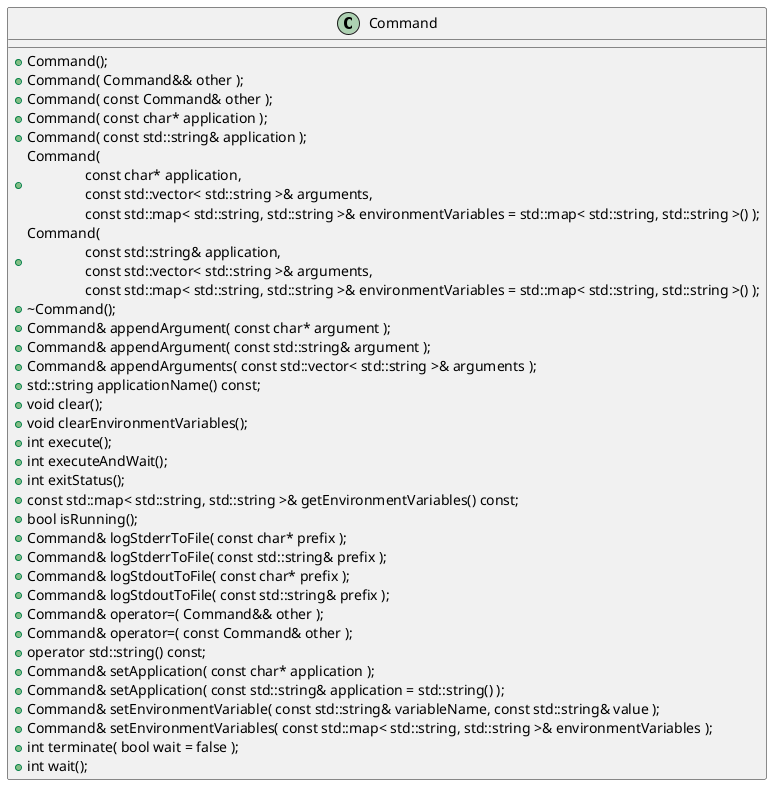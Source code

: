 @startuml
class "Command" {
+{method} Command();
+{method} Command( Command&& other );
+{method} Command( const Command& other );
+{method} Command( const char* application );
+{method} Command( const std::string& application );
+{method} Command(\n \
	\tconst char* application,\n \
	\tconst std::vector< std::string >& arguments,\n \
	\tconst std::map< std::string, std::string >& environmentVariables = std::map< std::string, std::string >() );
+{method} Command(\n \
	\tconst std::string& application,\n \
	\tconst std::vector< std::string >& arguments,\n \
	\tconst std::map< std::string, std::string >& environmentVariables = std::map< std::string, std::string >() );
+{method} ~Command();
+{method} Command& appendArgument( const char* argument );
+{method} Command& appendArgument( const std::string& argument );
+{method} Command& appendArguments( const std::vector< std::string >& arguments );
+{method} std::string applicationName() const;
+{method} void clear();
+{method} void clearEnvironmentVariables();
+{method} int execute();
+{method} int executeAndWait();
+{method} int exitStatus();
+{method} const std::map< std::string, std::string >& getEnvironmentVariables() const;
+{method} bool isRunning();
+{method} Command& logStderrToFile( const char* prefix );
+{method} Command& logStderrToFile( const std::string& prefix );
+{method} Command& logStdoutToFile( const char* prefix );
+{method} Command& logStdoutToFile( const std::string& prefix );
+{method} Command& operator=( Command&& other );
+{method} Command& operator=( const Command& other );
+{method} operator std::string() const;
+{method} Command& setApplication( const char* application );
+{method} Command& setApplication( const std::string& application = std::string() );
+{method} Command& setEnvironmentVariable( const std::string& variableName, const std::string& value );
+{method} Command& setEnvironmentVariables( const std::map< std::string, std::string >& environmentVariables );
+{method} int terminate( bool wait = false );
+{method} int wait();
}
@enduml

